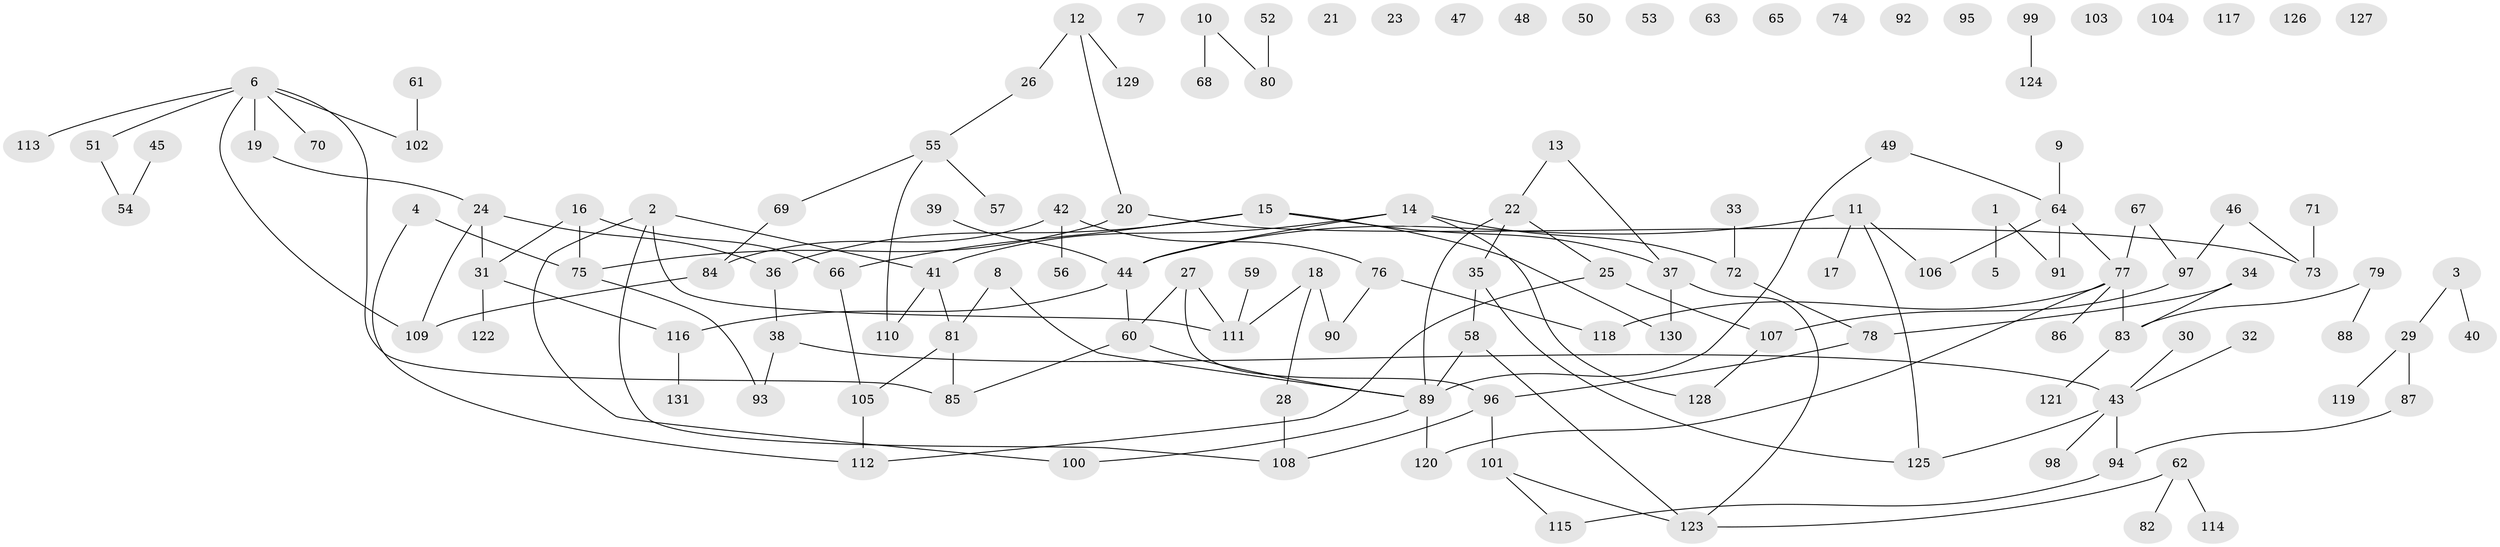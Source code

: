 // coarse degree distribution, {6: 0.03278688524590164, 9: 0.01639344262295082, 4: 0.11475409836065574, 3: 0.18032786885245902, 2: 0.3114754098360656, 5: 0.08196721311475409, 7: 0.01639344262295082, 8: 0.01639344262295082, 1: 0.22950819672131148}
// Generated by graph-tools (version 1.1) at 2025/48/03/04/25 22:48:22]
// undirected, 131 vertices, 143 edges
graph export_dot {
  node [color=gray90,style=filled];
  1;
  2;
  3;
  4;
  5;
  6;
  7;
  8;
  9;
  10;
  11;
  12;
  13;
  14;
  15;
  16;
  17;
  18;
  19;
  20;
  21;
  22;
  23;
  24;
  25;
  26;
  27;
  28;
  29;
  30;
  31;
  32;
  33;
  34;
  35;
  36;
  37;
  38;
  39;
  40;
  41;
  42;
  43;
  44;
  45;
  46;
  47;
  48;
  49;
  50;
  51;
  52;
  53;
  54;
  55;
  56;
  57;
  58;
  59;
  60;
  61;
  62;
  63;
  64;
  65;
  66;
  67;
  68;
  69;
  70;
  71;
  72;
  73;
  74;
  75;
  76;
  77;
  78;
  79;
  80;
  81;
  82;
  83;
  84;
  85;
  86;
  87;
  88;
  89;
  90;
  91;
  92;
  93;
  94;
  95;
  96;
  97;
  98;
  99;
  100;
  101;
  102;
  103;
  104;
  105;
  106;
  107;
  108;
  109;
  110;
  111;
  112;
  113;
  114;
  115;
  116;
  117;
  118;
  119;
  120;
  121;
  122;
  123;
  124;
  125;
  126;
  127;
  128;
  129;
  130;
  131;
  1 -- 5;
  1 -- 91;
  2 -- 41;
  2 -- 100;
  2 -- 108;
  2 -- 111;
  3 -- 29;
  3 -- 40;
  4 -- 75;
  4 -- 112;
  6 -- 19;
  6 -- 51;
  6 -- 70;
  6 -- 85;
  6 -- 102;
  6 -- 109;
  6 -- 113;
  8 -- 81;
  8 -- 89;
  9 -- 64;
  10 -- 68;
  10 -- 80;
  11 -- 17;
  11 -- 44;
  11 -- 106;
  11 -- 125;
  12 -- 20;
  12 -- 26;
  12 -- 129;
  13 -- 22;
  13 -- 37;
  14 -- 41;
  14 -- 44;
  14 -- 72;
  14 -- 128;
  15 -- 36;
  15 -- 37;
  15 -- 66;
  15 -- 130;
  16 -- 31;
  16 -- 66;
  16 -- 75;
  18 -- 28;
  18 -- 90;
  18 -- 111;
  19 -- 24;
  20 -- 73;
  20 -- 75;
  22 -- 25;
  22 -- 35;
  22 -- 89;
  24 -- 31;
  24 -- 36;
  24 -- 109;
  25 -- 107;
  25 -- 112;
  26 -- 55;
  27 -- 60;
  27 -- 96;
  27 -- 111;
  28 -- 108;
  29 -- 87;
  29 -- 119;
  30 -- 43;
  31 -- 116;
  31 -- 122;
  32 -- 43;
  33 -- 72;
  34 -- 78;
  34 -- 83;
  35 -- 58;
  35 -- 125;
  36 -- 38;
  37 -- 123;
  37 -- 130;
  38 -- 43;
  38 -- 93;
  39 -- 44;
  41 -- 81;
  41 -- 110;
  42 -- 56;
  42 -- 76;
  42 -- 84;
  43 -- 94;
  43 -- 98;
  43 -- 125;
  44 -- 60;
  44 -- 116;
  45 -- 54;
  46 -- 73;
  46 -- 97;
  49 -- 64;
  49 -- 89;
  51 -- 54;
  52 -- 80;
  55 -- 57;
  55 -- 69;
  55 -- 110;
  58 -- 89;
  58 -- 123;
  59 -- 111;
  60 -- 85;
  60 -- 89;
  61 -- 102;
  62 -- 82;
  62 -- 114;
  62 -- 123;
  64 -- 77;
  64 -- 91;
  64 -- 106;
  66 -- 105;
  67 -- 77;
  67 -- 97;
  69 -- 84;
  71 -- 73;
  72 -- 78;
  75 -- 93;
  76 -- 90;
  76 -- 118;
  77 -- 83;
  77 -- 86;
  77 -- 118;
  77 -- 120;
  78 -- 96;
  79 -- 83;
  79 -- 88;
  81 -- 85;
  81 -- 105;
  83 -- 121;
  84 -- 109;
  87 -- 94;
  89 -- 100;
  89 -- 120;
  94 -- 115;
  96 -- 101;
  96 -- 108;
  97 -- 107;
  99 -- 124;
  101 -- 115;
  101 -- 123;
  105 -- 112;
  107 -- 128;
  116 -- 131;
}
